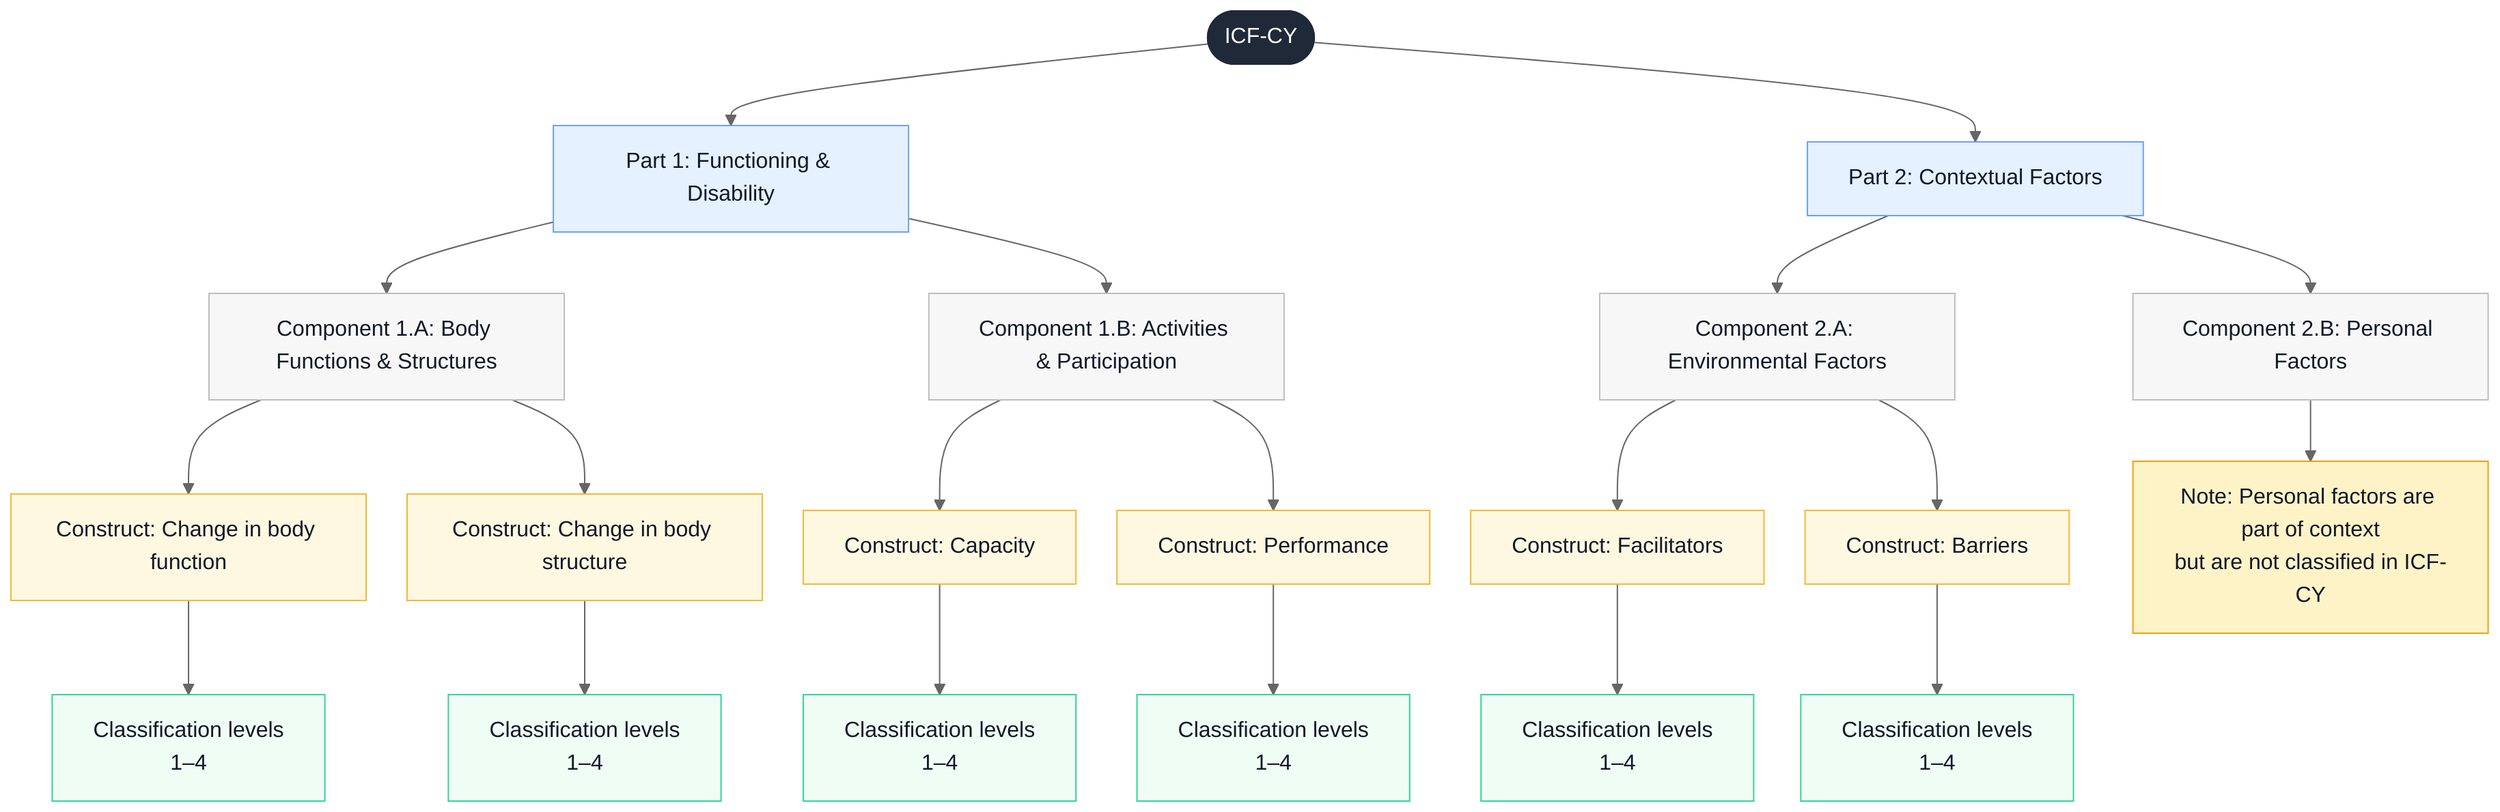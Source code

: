 %%{init: {'theme':'neutral','flowchart':{'useMaxWidth': false,'nodeSpacing': 30,'rankSpacing': 45}} }%%
flowchart TB
  %% ICF-CY overview (with component numbering 1.A / 1.B / 2.A / 2.B)

  ICF([ICF-CY])

  ICF --> P1[Part 1: Functioning & Disability]
  ICF --> P2[Part 2: Contextual Factors]

  %% Components under Part 1
  P1 --> C1A[Component 1.A: Body Functions & Structures]
  P1 --> C1B[Component 1.B: Activities & Participation]

  %% Components under Part 2
  P2 --> C2A[Component 2.A: Environmental Factors]
  P2 --> C2B[Component 2.B: Personal Factors]

  %% Constructs + classification levels
  C1A --> K1[Construct: Change in body function]
  C1A --> K2[Construct: Change in body structure]
  K1 --> L1[Classification levels<br/>1–4]
  K2 --> L2[Classification levels<br/>1–4]

  C1B --> K3[Construct: Capacity]
  C1B --> K4[Construct: Performance]
  K3 --> L3[Classification levels<br/>1–4]
  K4 --> L4[Classification levels<br/>1–4]

  C2A --> K5[Construct: Facilitators]
  C2A --> K6[Construct: Barriers]
  K5 --> L5[Classification levels<br/>1–4]
  K6 --> L6[Classification levels<br/>1–4]

  %% Personal factors note (ICF-CY does not classify these)
  C2B --> PF[Note: Personal factors are part of context<br/>but are not classified in ICF-CY]

  %% Styling
  class ICF root;
  class P1,P2 part;
  class C1A,C1B,C2A,C2B component;
  class K1,K2,K3,K4,K5,K6 construct;
  class L1,L2,L3,L4,L5,L6 leaf;
  class PF note;

  classDef root fill:#1f2937,color:#ffffff,stroke:#1f2937;
  classDef part fill:#e5f1ff,color:#111827,stroke:#6aa0ff,stroke-width:1px;
  classDef component fill:#f7f7f7,color:#111827,stroke:#bdbdbd,stroke-width:1px;
  classDef construct fill:#fff8e1,color:#111827,stroke:#f7b733,stroke-width:1px;
  classDef leaf fill:#f0fdf4,color:#111827,stroke:#34d399,stroke-width:1px;
  classDef note fill:#fef3c7,color:#111827,stroke:#f59e0b,stroke-width:1px;